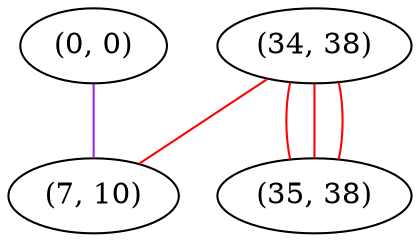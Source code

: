 graph "" {
"(0, 0)";
"(34, 38)";
"(35, 38)";
"(7, 10)";
"(0, 0)" -- "(7, 10)"  [color=purple, key=0, weight=4];
"(34, 38)" -- "(35, 38)"  [color=red, key=0, weight=1];
"(34, 38)" -- "(35, 38)"  [color=red, key=1, weight=1];
"(34, 38)" -- "(35, 38)"  [color=red, key=2, weight=1];
"(34, 38)" -- "(7, 10)"  [color=red, key=0, weight=1];
}
